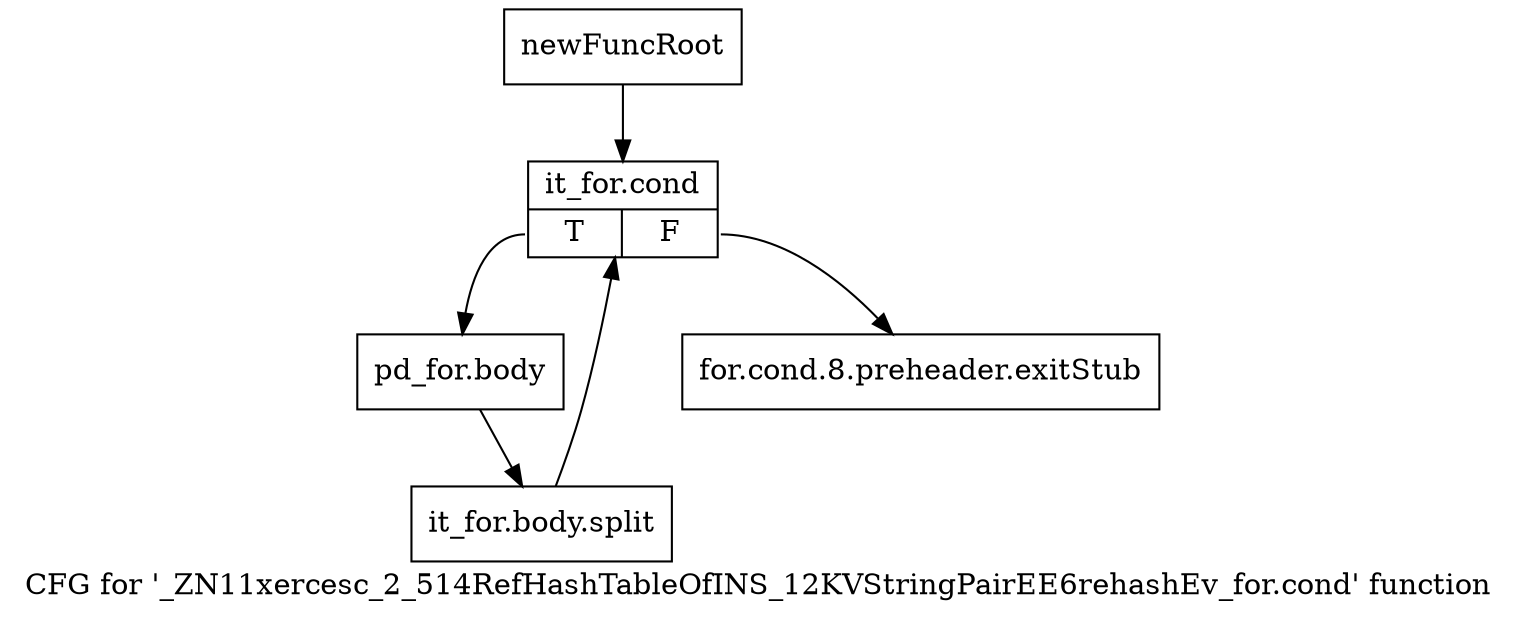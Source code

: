 digraph "CFG for '_ZN11xercesc_2_514RefHashTableOfINS_12KVStringPairEE6rehashEv_for.cond' function" {
	label="CFG for '_ZN11xercesc_2_514RefHashTableOfINS_12KVStringPairEE6rehashEv_for.cond' function";

	Node0x9855da0 [shape=record,label="{newFuncRoot}"];
	Node0x9855da0 -> Node0x985e020;
	Node0x985dfd0 [shape=record,label="{for.cond.8.preheader.exitStub}"];
	Node0x985e020 [shape=record,label="{it_for.cond|{<s0>T|<s1>F}}"];
	Node0x985e020:s0 -> Node0x985e070;
	Node0x985e020:s1 -> Node0x985dfd0;
	Node0x985e070 [shape=record,label="{pd_for.body}"];
	Node0x985e070 -> Node0xcdc39f0;
	Node0xcdc39f0 [shape=record,label="{it_for.body.split}"];
	Node0xcdc39f0 -> Node0x985e020;
}

